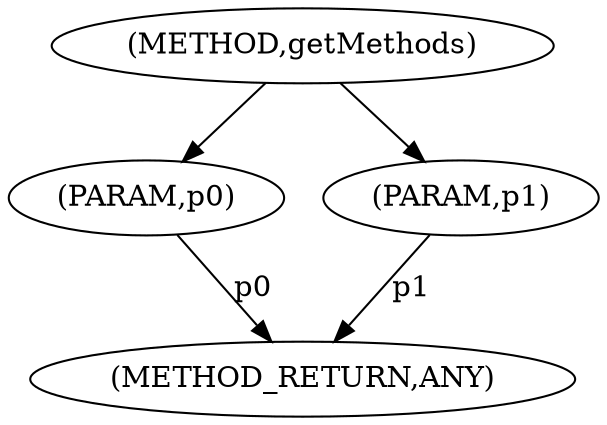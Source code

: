 digraph "getMethods" {  
"5668" [label = <(METHOD,getMethods)> ]
"5672" [label = <(METHOD_RETURN,ANY)> ]
"5669" [label = <(PARAM,p0)> ]
"5670" [label = <(PARAM,p1)> ]
  "5669" -> "5672"  [ label = "p0"] 
  "5670" -> "5672"  [ label = "p1"] 
  "5668" -> "5669" 
  "5668" -> "5670" 
}
